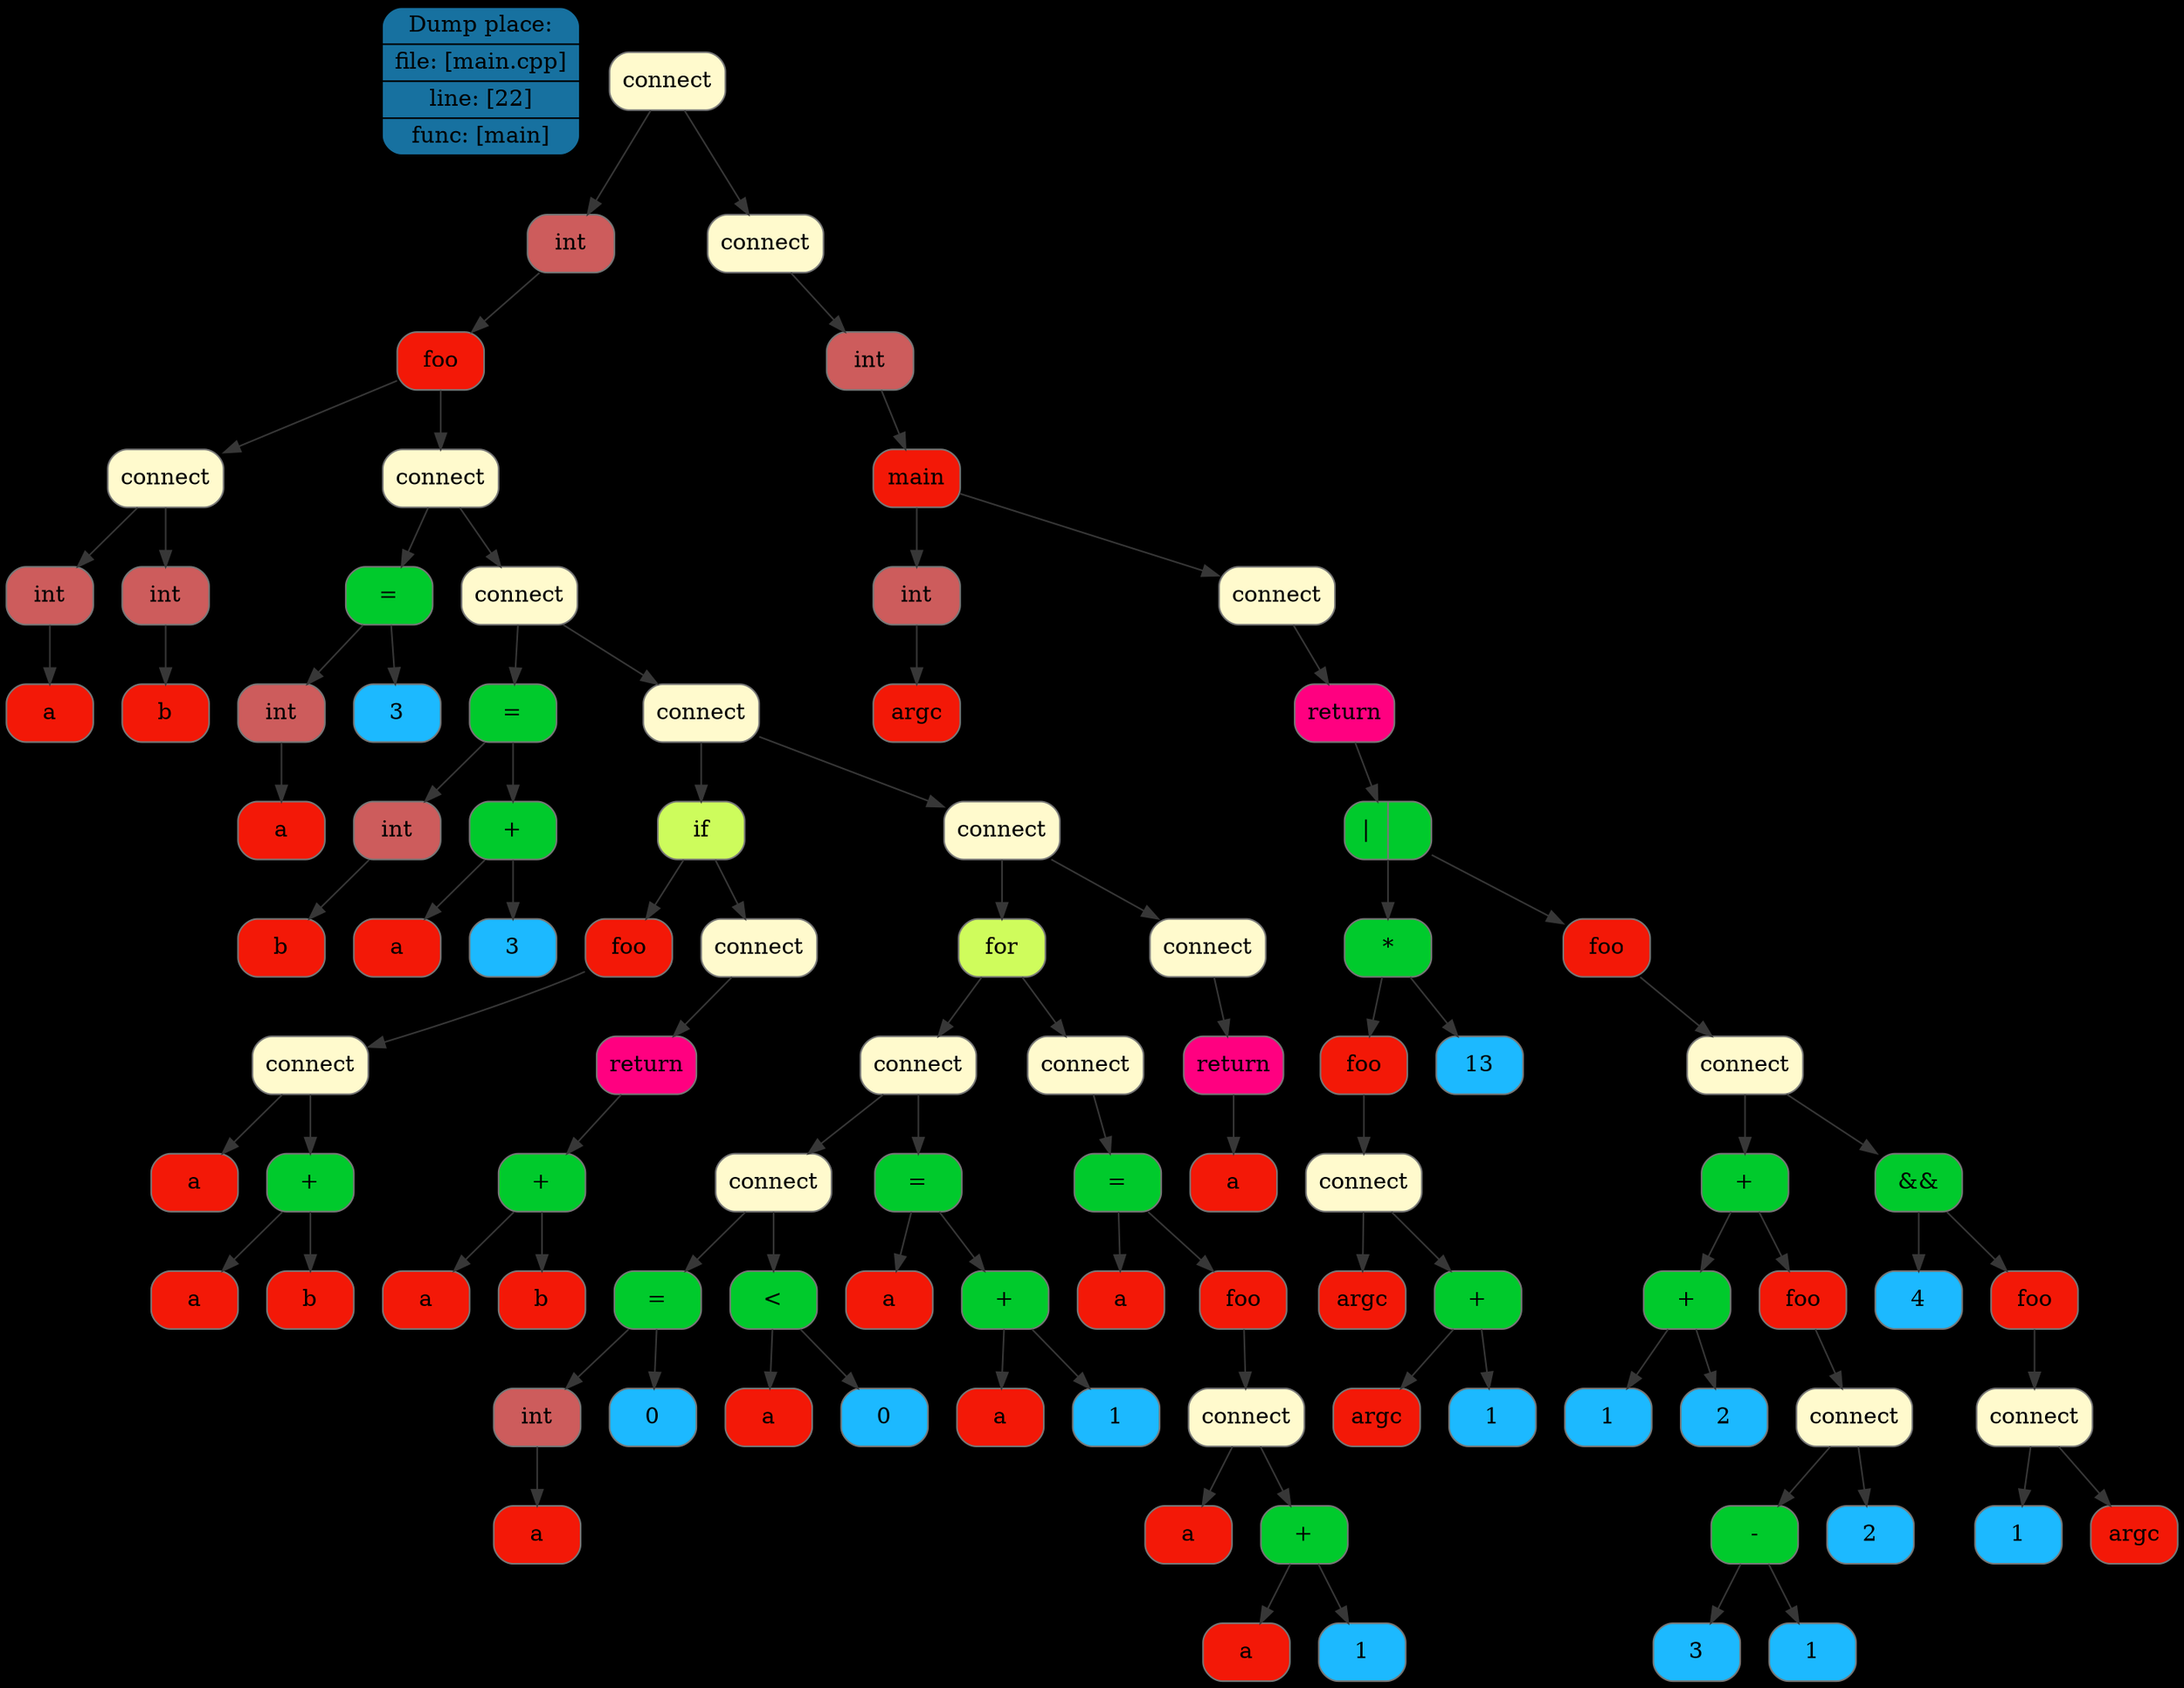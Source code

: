 digraph G{
rankdir=TB
graph [bgcolor="#000000"];
place[shape=Mrecord, style=filled, fillcolor="#1771a0", pos="0,1!",label = " { Dump place: | file: [main.cpp] | line: [22] | func: [main] } "color = "#000000"];
node0x5070000029b0[shape=Mrecord, style=filled, fillcolor="#FFFACD"label = "connect", color = "#777777"];
node0x507000000090[shape=Mrecord, style=filled, fillcolor="#CD5C5C"label = "int", color = "#777777"];
node0x507000000100[shape=Mrecord, style=filled, fillcolor="#f31807"label = "foo", color = "#777777"];
node0x507000000330[shape=Mrecord, style=filled, fillcolor="#FFFACD"label = "connect", color = "#777777"];
node0x507000000170[shape=Mrecord, style=filled, fillcolor="#CD5C5C"label = "int", color = "#777777"];
node0x5070000001e0[shape=Mrecord, style=filled, fillcolor="#f31807"label = "a", color = "#777777"];
node0x507000000250[shape=Mrecord, style=filled, fillcolor="#CD5C5C"label = "int", color = "#777777"];
node0x5070000002c0[shape=Mrecord, style=filled, fillcolor="#f31807"label = "b", color = "#777777"];
node0x507000001a60[shape=Mrecord, style=filled, fillcolor="#FFFACD"label = "connect", color = "#777777"];
node0x5070000004f0[shape=Mrecord, style=filled, fillcolor="#00ca2c"label = "\=", color = "#777777"];
node0x5070000003a0[shape=Mrecord, style=filled, fillcolor="#CD5C5C"label = "int", color = "#777777"];
node0x507000000410[shape=Mrecord, style=filled, fillcolor="#f31807"label = "a", color = "#777777"];
node0x507000000480[shape=Mrecord, style=filled, fillcolor="#1cb9ff"label = "3", color = "#777777"];
node0x5070000019f0[shape=Mrecord, style=filled, fillcolor="#FFFACD"label = "connect", color = "#777777"];
node0x507000000790[shape=Mrecord, style=filled, fillcolor="#00ca2c"label = "\=", color = "#777777"];
node0x507000000560[shape=Mrecord, style=filled, fillcolor="#CD5C5C"label = "int", color = "#777777"];
node0x5070000005d0[shape=Mrecord, style=filled, fillcolor="#f31807"label = "b", color = "#777777"];
node0x507000000720[shape=Mrecord, style=filled, fillcolor="#00ca2c"label = "\+", color = "#777777"];
node0x507000000640[shape=Mrecord, style=filled, fillcolor="#f31807"label = "a", color = "#777777"];
node0x5070000006b0[shape=Mrecord, style=filled, fillcolor="#1cb9ff"label = "3", color = "#777777"];
node0x507000001980[shape=Mrecord, style=filled, fillcolor="#FFFACD"label = "connect", color = "#777777"];
node0x507000000cd0[shape=Mrecord, style=filled, fillcolor="#CDFC5C"label = "if", color = "#777777"];
node0x507000000800[shape=Mrecord, style=filled, fillcolor="#f31807"label = "foo", color = "#777777"];
node0x507000000a30[shape=Mrecord, style=filled, fillcolor="#FFFACD"label = "connect", color = "#777777"];
node0x507000000870[shape=Mrecord, style=filled, fillcolor="#f31807"label = "a", color = "#777777"];
node0x5070000009c0[shape=Mrecord, style=filled, fillcolor="#00ca2c"label = "\+", color = "#777777"];
node0x5070000008e0[shape=Mrecord, style=filled, fillcolor="#f31807"label = "a", color = "#777777"];
node0x507000000950[shape=Mrecord, style=filled, fillcolor="#f31807"label = "b", color = "#777777"];
node0x507000000c60[shape=Mrecord, style=filled, fillcolor="#FFFACD"label = "connect", color = "#777777"];
node0x507000000bf0[shape=Mrecord, style=filled, fillcolor="#FF0080"label = "return", color = "#777777"];
node0x507000000b80[shape=Mrecord, style=filled, fillcolor="#00ca2c"label = "\+", color = "#777777"];
node0x507000000aa0[shape=Mrecord, style=filled, fillcolor="#f31807"label = "a", color = "#777777"];
node0x507000000b10[shape=Mrecord, style=filled, fillcolor="#f31807"label = "b", color = "#777777"];
node0x507000001910[shape=Mrecord, style=filled, fillcolor="#FFFACD"label = "connect", color = "#777777"];
node0x507000001750[shape=Mrecord, style=filled, fillcolor="#CFFC5C"label = "for", color = "#777777"];
node0x5070000016e0[shape=Mrecord, style=filled, fillcolor="#FFFACD"label = "connect", color = "#777777"];
node0x507000001670[shape=Mrecord, style=filled, fillcolor="#FFFACD"label = "connect", color = "#777777"];
node0x507000000e90[shape=Mrecord, style=filled, fillcolor="#00ca2c"label = "\=", color = "#777777"];
node0x507000000d40[shape=Mrecord, style=filled, fillcolor="#CD5C5C"label = "int", color = "#777777"];
node0x507000000db0[shape=Mrecord, style=filled, fillcolor="#f31807"label = "a", color = "#777777"];
node0x507000000e20[shape=Mrecord, style=filled, fillcolor="#1cb9ff"label = "0", color = "#777777"];
node0x507000000fe0[shape=Mrecord, style=filled, fillcolor="#00ca2c"label = "\<", color = "#777777"];
node0x507000000f00[shape=Mrecord, style=filled, fillcolor="#f31807"label = "a", color = "#777777"];
node0x507000000f70[shape=Mrecord, style=filled, fillcolor="#1cb9ff"label = "0", color = "#777777"];
node0x507000001210[shape=Mrecord, style=filled, fillcolor="#00ca2c"label = "\=", color = "#777777"];
node0x507000001050[shape=Mrecord, style=filled, fillcolor="#f31807"label = "a", color = "#777777"];
node0x5070000011a0[shape=Mrecord, style=filled, fillcolor="#00ca2c"label = "\+", color = "#777777"];
node0x5070000010c0[shape=Mrecord, style=filled, fillcolor="#f31807"label = "a", color = "#777777"];
node0x507000001130[shape=Mrecord, style=filled, fillcolor="#1cb9ff"label = "1", color = "#777777"];
node0x507000001600[shape=Mrecord, style=filled, fillcolor="#FFFACD"label = "connect", color = "#777777"];
node0x507000001590[shape=Mrecord, style=filled, fillcolor="#00ca2c"label = "\=", color = "#777777"];
node0x507000001280[shape=Mrecord, style=filled, fillcolor="#f31807"label = "a", color = "#777777"];
node0x5070000012f0[shape=Mrecord, style=filled, fillcolor="#f31807"label = "foo", color = "#777777"];
node0x507000001520[shape=Mrecord, style=filled, fillcolor="#FFFACD"label = "connect", color = "#777777"];
node0x507000001360[shape=Mrecord, style=filled, fillcolor="#f31807"label = "a", color = "#777777"];
node0x5070000014b0[shape=Mrecord, style=filled, fillcolor="#00ca2c"label = "\+", color = "#777777"];
node0x5070000013d0[shape=Mrecord, style=filled, fillcolor="#f31807"label = "a", color = "#777777"];
node0x507000001440[shape=Mrecord, style=filled, fillcolor="#1cb9ff"label = "1", color = "#777777"];
node0x5070000018a0[shape=Mrecord, style=filled, fillcolor="#FFFACD"label = "connect", color = "#777777"];
node0x507000001830[shape=Mrecord, style=filled, fillcolor="#FF0080"label = "return", color = "#777777"];
node0x5070000017c0[shape=Mrecord, style=filled, fillcolor="#f31807"label = "a", color = "#777777"];
node0x507000002940[shape=Mrecord, style=filled, fillcolor="#FFFACD"label = "connect", color = "#777777"];
node0x507000001ad0[shape=Mrecord, style=filled, fillcolor="#CD5C5C"label = "int", color = "#777777"];
node0x507000001b40[shape=Mrecord, style=filled, fillcolor="#f31807"label = "main", color = "#777777"];
node0x507000001bb0[shape=Mrecord, style=filled, fillcolor="#CD5C5C"label = "int", color = "#777777"];
node0x507000001c20[shape=Mrecord, style=filled, fillcolor="#f31807"label = "argc", color = "#777777"];
node0x5070000028d0[shape=Mrecord, style=filled, fillcolor="#FFFACD"label = "connect", color = "#777777"];
node0x507000002860[shape=Mrecord, style=filled, fillcolor="#FF0080"label = "return", color = "#777777"];
node0x5070000027f0[shape=Mrecord, style=filled, fillcolor="#00ca2c"label = "\||", color = "#777777"];
node0x507000001fa0[shape=Mrecord, style=filled, fillcolor="#00ca2c"label = "\*", color = "#777777"];
node0x507000001c90[shape=Mrecord, style=filled, fillcolor="#f31807"label = "foo", color = "#777777"];
node0x507000001ec0[shape=Mrecord, style=filled, fillcolor="#FFFACD"label = "connect", color = "#777777"];
node0x507000001d00[shape=Mrecord, style=filled, fillcolor="#f31807"label = "argc", color = "#777777"];
node0x507000001e50[shape=Mrecord, style=filled, fillcolor="#00ca2c"label = "\+", color = "#777777"];
node0x507000001d70[shape=Mrecord, style=filled, fillcolor="#f31807"label = "argc", color = "#777777"];
node0x507000001de0[shape=Mrecord, style=filled, fillcolor="#1cb9ff"label = "1", color = "#777777"];
node0x507000001f30[shape=Mrecord, style=filled, fillcolor="#1cb9ff"label = "13", color = "#777777"];
node0x507000002010[shape=Mrecord, style=filled, fillcolor="#f31807"label = "foo", color = "#777777"];
node0x507000002780[shape=Mrecord, style=filled, fillcolor="#FFFACD"label = "connect", color = "#777777"];
node0x507000002470[shape=Mrecord, style=filled, fillcolor="#00ca2c"label = "\+", color = "#777777"];
node0x507000002160[shape=Mrecord, style=filled, fillcolor="#00ca2c"label = "\+", color = "#777777"];
node0x507000002080[shape=Mrecord, style=filled, fillcolor="#1cb9ff"label = "1", color = "#777777"];
node0x5070000020f0[shape=Mrecord, style=filled, fillcolor="#1cb9ff"label = "2", color = "#777777"];
node0x5070000021d0[shape=Mrecord, style=filled, fillcolor="#f31807"label = "foo", color = "#777777"];
node0x507000002400[shape=Mrecord, style=filled, fillcolor="#FFFACD"label = "connect", color = "#777777"];
node0x507000002320[shape=Mrecord, style=filled, fillcolor="#00ca2c"label = "\-", color = "#777777"];
node0x507000002240[shape=Mrecord, style=filled, fillcolor="#1cb9ff"label = "3", color = "#777777"];
node0x5070000022b0[shape=Mrecord, style=filled, fillcolor="#1cb9ff"label = "1", color = "#777777"];
node0x507000002390[shape=Mrecord, style=filled, fillcolor="#1cb9ff"label = "2", color = "#777777"];
node0x507000002710[shape=Mrecord, style=filled, fillcolor="#00ca2c"label = "\&&", color = "#777777"];
node0x5070000024e0[shape=Mrecord, style=filled, fillcolor="#1cb9ff"label = "4", color = "#777777"];
node0x507000002550[shape=Mrecord, style=filled, fillcolor="#f31807"label = "foo", color = "#777777"];
node0x5070000026a0[shape=Mrecord, style=filled, fillcolor="#FFFACD"label = "connect", color = "#777777"];
node0x5070000025c0[shape=Mrecord, style=filled, fillcolor="#1cb9ff"label = "1", color = "#777777"];
node0x507000002630[shape=Mrecord, style=filled, fillcolor="#f31807"label = "argc", color = "#777777"];
edge[color="#373737"];
node0x5070000029b0->node0x507000000090;
node0x507000000090->node0x507000000100;
node0x507000000100->node0x507000000330;
node0x507000000330->node0x507000000170;
node0x507000000170->node0x5070000001e0;
node0x507000000330->node0x507000000250;
node0x507000000250->node0x5070000002c0;
node0x507000000100->node0x507000001a60;
node0x507000001a60->node0x5070000004f0;
node0x5070000004f0->node0x5070000003a0;
node0x5070000003a0->node0x507000000410;
node0x5070000004f0->node0x507000000480;
node0x507000001a60->node0x5070000019f0;
node0x5070000019f0->node0x507000000790;
node0x507000000790->node0x507000000560;
node0x507000000560->node0x5070000005d0;
node0x507000000790->node0x507000000720;
node0x507000000720->node0x507000000640;
node0x507000000720->node0x5070000006b0;
node0x5070000019f0->node0x507000001980;
node0x507000001980->node0x507000000cd0;
node0x507000000cd0->node0x507000000800;
node0x507000000800->node0x507000000a30;
node0x507000000a30->node0x507000000870;
node0x507000000a30->node0x5070000009c0;
node0x5070000009c0->node0x5070000008e0;
node0x5070000009c0->node0x507000000950;
node0x507000000cd0->node0x507000000c60;
node0x507000000c60->node0x507000000bf0;
node0x507000000bf0->node0x507000000b80;
node0x507000000b80->node0x507000000aa0;
node0x507000000b80->node0x507000000b10;
node0x507000001980->node0x507000001910;
node0x507000001910->node0x507000001750;
node0x507000001750->node0x5070000016e0;
node0x5070000016e0->node0x507000001670;
node0x507000001670->node0x507000000e90;
node0x507000000e90->node0x507000000d40;
node0x507000000d40->node0x507000000db0;
node0x507000000e90->node0x507000000e20;
node0x507000001670->node0x507000000fe0;
node0x507000000fe0->node0x507000000f00;
node0x507000000fe0->node0x507000000f70;
node0x5070000016e0->node0x507000001210;
node0x507000001210->node0x507000001050;
node0x507000001210->node0x5070000011a0;
node0x5070000011a0->node0x5070000010c0;
node0x5070000011a0->node0x507000001130;
node0x507000001750->node0x507000001600;
node0x507000001600->node0x507000001590;
node0x507000001590->node0x507000001280;
node0x507000001590->node0x5070000012f0;
node0x5070000012f0->node0x507000001520;
node0x507000001520->node0x507000001360;
node0x507000001520->node0x5070000014b0;
node0x5070000014b0->node0x5070000013d0;
node0x5070000014b0->node0x507000001440;
node0x507000001910->node0x5070000018a0;
node0x5070000018a0->node0x507000001830;
node0x507000001830->node0x5070000017c0;
node0x5070000029b0->node0x507000002940;
node0x507000002940->node0x507000001ad0;
node0x507000001ad0->node0x507000001b40;
node0x507000001b40->node0x507000001bb0;
node0x507000001bb0->node0x507000001c20;
node0x507000001b40->node0x5070000028d0;
node0x5070000028d0->node0x507000002860;
node0x507000002860->node0x5070000027f0;
node0x5070000027f0->node0x507000001fa0;
node0x507000001fa0->node0x507000001c90;
node0x507000001c90->node0x507000001ec0;
node0x507000001ec0->node0x507000001d00;
node0x507000001ec0->node0x507000001e50;
node0x507000001e50->node0x507000001d70;
node0x507000001e50->node0x507000001de0;
node0x507000001fa0->node0x507000001f30;
node0x5070000027f0->node0x507000002010;
node0x507000002010->node0x507000002780;
node0x507000002780->node0x507000002470;
node0x507000002470->node0x507000002160;
node0x507000002160->node0x507000002080;
node0x507000002160->node0x5070000020f0;
node0x507000002470->node0x5070000021d0;
node0x5070000021d0->node0x507000002400;
node0x507000002400->node0x507000002320;
node0x507000002320->node0x507000002240;
node0x507000002320->node0x5070000022b0;
node0x507000002400->node0x507000002390;
node0x507000002780->node0x507000002710;
node0x507000002710->node0x5070000024e0;
node0x507000002710->node0x507000002550;
node0x507000002550->node0x5070000026a0;
node0x5070000026a0->node0x5070000025c0;
node0x5070000026a0->node0x507000002630;
}
